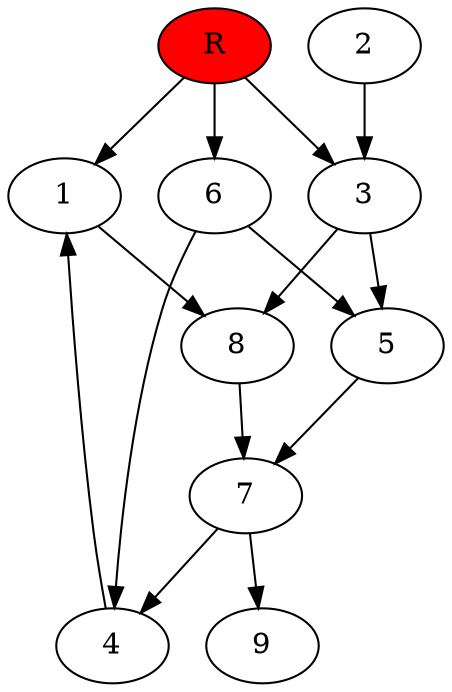 digraph prb51259 {
	1
	2
	3
	4
	5
	6
	7
	8
	R [fillcolor="#ff0000" style=filled]
	1 -> 8
	2 -> 3
	3 -> 5
	3 -> 8
	4 -> 1
	5 -> 7
	6 -> 4
	6 -> 5
	7 -> 4
	7 -> 9
	8 -> 7
	R -> 1
	R -> 3
	R -> 6
}
